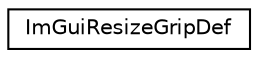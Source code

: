 digraph "Graphical Class Hierarchy"
{
  edge [fontname="Helvetica",fontsize="10",labelfontname="Helvetica",labelfontsize="10"];
  node [fontname="Helvetica",fontsize="10",shape=record];
  rankdir="LR";
  Node0 [label="ImGuiResizeGripDef",height=0.2,width=0.4,color="black", fillcolor="white", style="filled",URL="$structImGuiResizeGripDef.html"];
}
